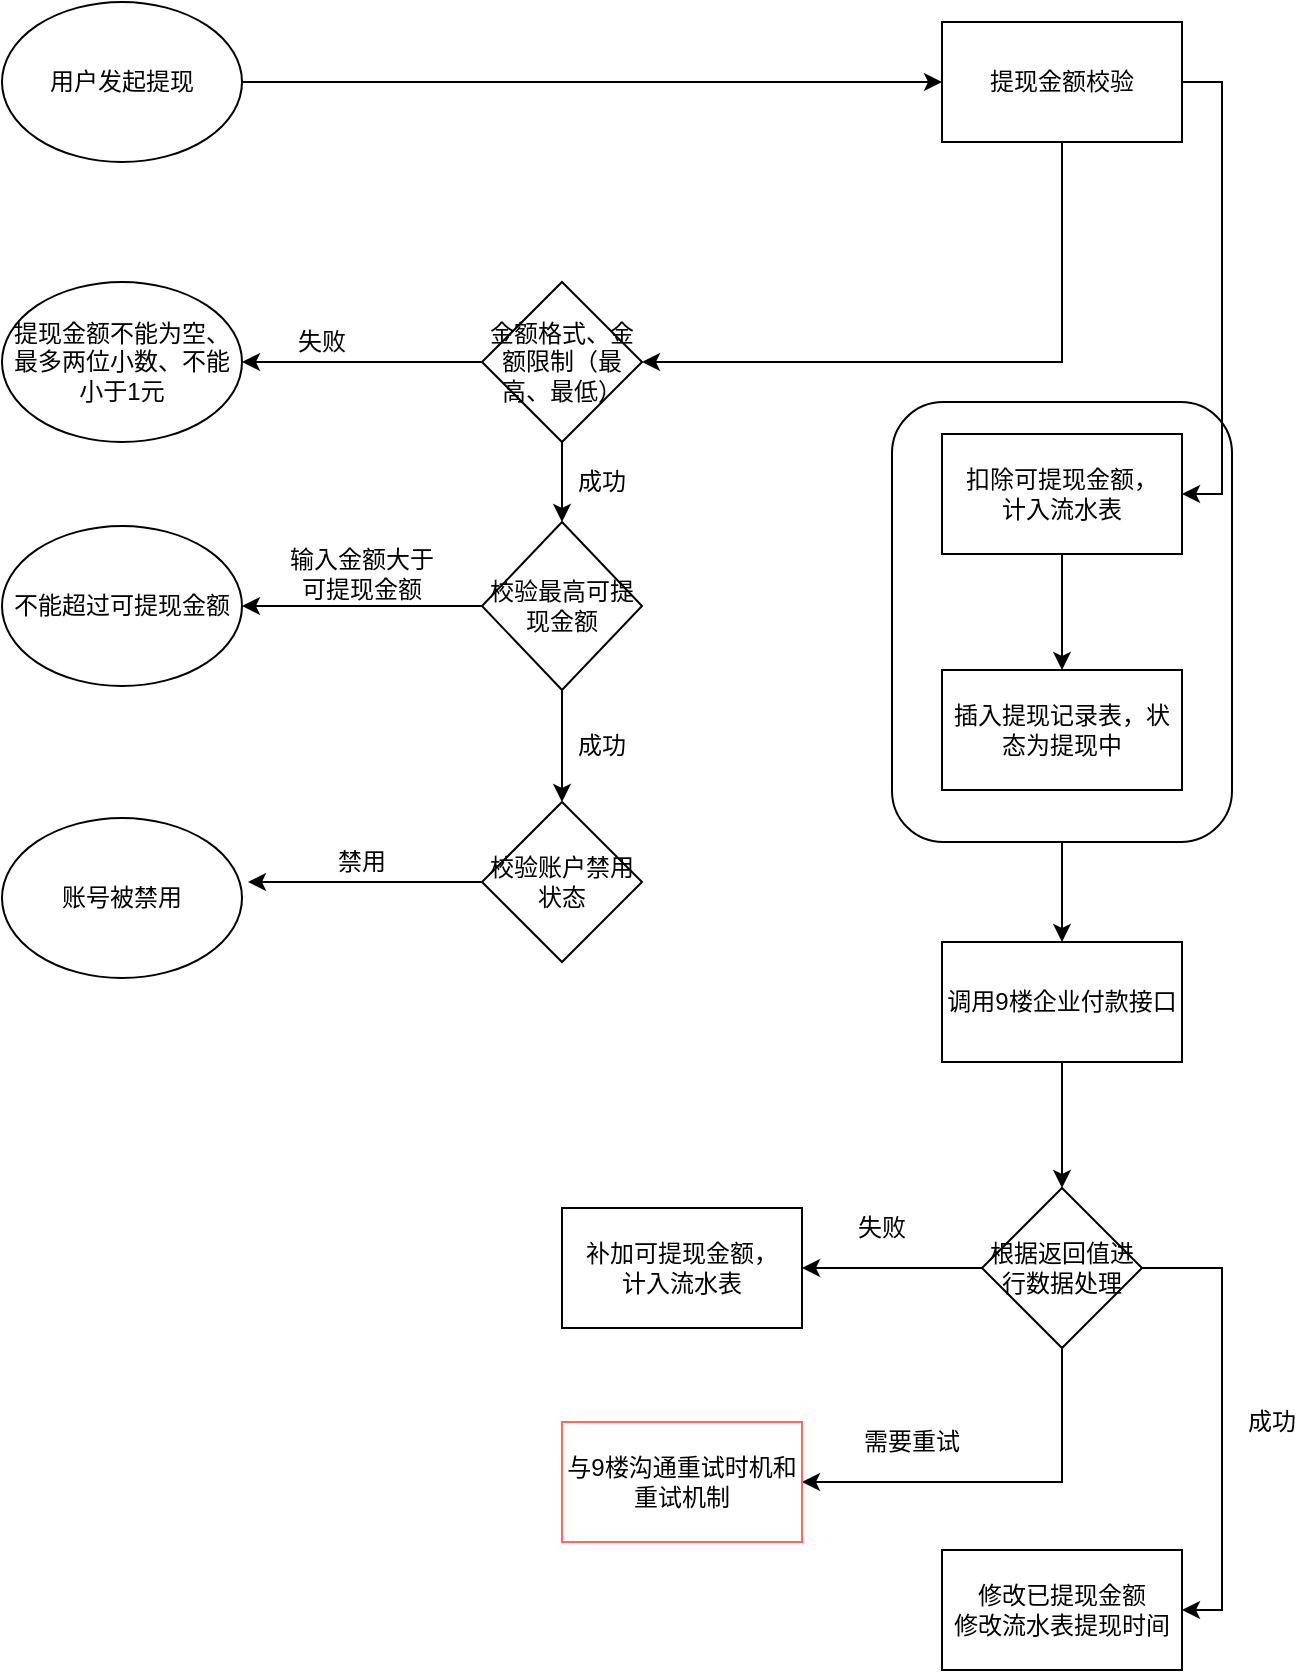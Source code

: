 <mxfile version="12.1.9" type="github" pages="1">
  <diagram id="ep64UdQq2w47eoxnLUAS" name="第 1 页">
    <mxGraphModel dx="1392" dy="749" grid="1" gridSize="10" guides="1" tooltips="1" connect="1" arrows="1" fold="1" page="1" pageScale="1" pageWidth="827" pageHeight="1169" math="0" shadow="0">
      <root>
        <mxCell id="0"/>
        <mxCell id="1" parent="0"/>
        <mxCell id="U5Xe9v4DzJ4esqf87ya7-27" style="edgeStyle=orthogonalEdgeStyle;rounded=0;orthogonalLoop=1;jettySize=auto;html=1;entryX=0.5;entryY=0;entryDx=0;entryDy=0;" edge="1" parent="1" source="U5Xe9v4DzJ4esqf87ya7-25" target="U5Xe9v4DzJ4esqf87ya7-26">
          <mxGeometry relative="1" as="geometry">
            <mxPoint x="570" y="530" as="targetPoint"/>
          </mxGeometry>
        </mxCell>
        <mxCell id="U5Xe9v4DzJ4esqf87ya7-25" value="" style="rounded=1;whiteSpace=wrap;html=1;" vertex="1" parent="1">
          <mxGeometry x="485" y="250" width="170" height="220" as="geometry"/>
        </mxCell>
        <mxCell id="IuhCuXHCw700vj-FfKhi-3" style="edgeStyle=orthogonalEdgeStyle;rounded=0;orthogonalLoop=1;jettySize=auto;html=1;entryX=0;entryY=0.5;entryDx=0;entryDy=0;" parent="1" source="IuhCuXHCw700vj-FfKhi-1" target="IuhCuXHCw700vj-FfKhi-2" edge="1">
          <mxGeometry relative="1" as="geometry"/>
        </mxCell>
        <mxCell id="IuhCuXHCw700vj-FfKhi-1" value="用户发起提现" style="ellipse;whiteSpace=wrap;html=1;" parent="1" vertex="1">
          <mxGeometry x="40" y="50" width="120" height="80" as="geometry"/>
        </mxCell>
        <mxCell id="IuhCuXHCw700vj-FfKhi-5" value="" style="edgeStyle=orthogonalEdgeStyle;rounded=0;orthogonalLoop=1;jettySize=auto;html=1;exitX=1;exitY=0.5;exitDx=0;exitDy=0;entryX=1;entryY=0.5;entryDx=0;entryDy=0;" parent="1" source="IuhCuXHCw700vj-FfKhi-2" target="IuhCuXHCw700vj-FfKhi-4" edge="1">
          <mxGeometry relative="1" as="geometry"/>
        </mxCell>
        <mxCell id="U5Xe9v4DzJ4esqf87ya7-3" style="edgeStyle=orthogonalEdgeStyle;rounded=0;orthogonalLoop=1;jettySize=auto;html=1;entryX=1;entryY=0.5;entryDx=0;entryDy=0;exitX=0.5;exitY=1;exitDx=0;exitDy=0;" edge="1" parent="1" source="IuhCuXHCw700vj-FfKhi-2" target="U5Xe9v4DzJ4esqf87ya7-2">
          <mxGeometry relative="1" as="geometry"/>
        </mxCell>
        <mxCell id="IuhCuXHCw700vj-FfKhi-2" value="提现金额校验" style="rounded=0;whiteSpace=wrap;html=1;" parent="1" vertex="1">
          <mxGeometry x="510" y="60" width="120" height="60" as="geometry"/>
        </mxCell>
        <mxCell id="U5Xe9v4DzJ4esqf87ya7-24" value="" style="edgeStyle=orthogonalEdgeStyle;rounded=0;orthogonalLoop=1;jettySize=auto;html=1;" edge="1" parent="1" source="IuhCuXHCw700vj-FfKhi-4" target="U5Xe9v4DzJ4esqf87ya7-23">
          <mxGeometry relative="1" as="geometry"/>
        </mxCell>
        <mxCell id="IuhCuXHCw700vj-FfKhi-4" value="扣除可提现金额，&lt;br&gt;计入流水表" style="rounded=0;whiteSpace=wrap;html=1;" parent="1" vertex="1">
          <mxGeometry x="510" y="266" width="120" height="60" as="geometry"/>
        </mxCell>
        <mxCell id="U5Xe9v4DzJ4esqf87ya7-23" value="插入提现记录表，状态为提现中" style="rounded=0;whiteSpace=wrap;html=1;" vertex="1" parent="1">
          <mxGeometry x="510" y="384" width="120" height="60" as="geometry"/>
        </mxCell>
        <mxCell id="U5Xe9v4DzJ4esqf87ya7-7" style="edgeStyle=orthogonalEdgeStyle;rounded=0;orthogonalLoop=1;jettySize=auto;html=1;entryX=1;entryY=0.5;entryDx=0;entryDy=0;" edge="1" parent="1" source="U5Xe9v4DzJ4esqf87ya7-2" target="U5Xe9v4DzJ4esqf87ya7-6">
          <mxGeometry relative="1" as="geometry"/>
        </mxCell>
        <mxCell id="U5Xe9v4DzJ4esqf87ya7-16" style="edgeStyle=orthogonalEdgeStyle;rounded=0;orthogonalLoop=1;jettySize=auto;html=1;entryX=0.5;entryY=0;entryDx=0;entryDy=0;" edge="1" parent="1" source="U5Xe9v4DzJ4esqf87ya7-2" target="U5Xe9v4DzJ4esqf87ya7-15">
          <mxGeometry relative="1" as="geometry"/>
        </mxCell>
        <mxCell id="U5Xe9v4DzJ4esqf87ya7-2" value="金额格式、金额限制（最高、最低）" style="rhombus;whiteSpace=wrap;html=1;" vertex="1" parent="1">
          <mxGeometry x="280" y="190" width="80" height="80" as="geometry"/>
        </mxCell>
        <mxCell id="U5Xe9v4DzJ4esqf87ya7-11" style="edgeStyle=orthogonalEdgeStyle;rounded=0;orthogonalLoop=1;jettySize=auto;html=1;entryX=1.025;entryY=0.4;entryDx=0;entryDy=0;entryPerimeter=0;" edge="1" parent="1" source="U5Xe9v4DzJ4esqf87ya7-8" target="U5Xe9v4DzJ4esqf87ya7-10">
          <mxGeometry relative="1" as="geometry"/>
        </mxCell>
        <mxCell id="U5Xe9v4DzJ4esqf87ya7-8" value="校验账户禁用状态" style="rhombus;whiteSpace=wrap;html=1;" vertex="1" parent="1">
          <mxGeometry x="280" y="450" width="80" height="80" as="geometry"/>
        </mxCell>
        <mxCell id="U5Xe9v4DzJ4esqf87ya7-6" value="提现金额不能为空、最多两位小数、不能小于1元" style="ellipse;whiteSpace=wrap;html=1;" vertex="1" parent="1">
          <mxGeometry x="40" y="190" width="120" height="80" as="geometry"/>
        </mxCell>
        <mxCell id="U5Xe9v4DzJ4esqf87ya7-10" value="账号被禁用" style="ellipse;whiteSpace=wrap;html=1;" vertex="1" parent="1">
          <mxGeometry x="40" y="458" width="120" height="80" as="geometry"/>
        </mxCell>
        <mxCell id="U5Xe9v4DzJ4esqf87ya7-12" value="失败" style="text;html=1;strokeColor=none;fillColor=none;align=center;verticalAlign=middle;whiteSpace=wrap;rounded=0;" vertex="1" parent="1">
          <mxGeometry x="180" y="210" width="40" height="20" as="geometry"/>
        </mxCell>
        <mxCell id="U5Xe9v4DzJ4esqf87ya7-13" value="成功" style="text;html=1;strokeColor=none;fillColor=none;align=center;verticalAlign=middle;whiteSpace=wrap;rounded=0;" vertex="1" parent="1">
          <mxGeometry x="320" y="280" width="40" height="20" as="geometry"/>
        </mxCell>
        <mxCell id="U5Xe9v4DzJ4esqf87ya7-14" value="禁用" style="text;html=1;strokeColor=none;fillColor=none;align=center;verticalAlign=middle;whiteSpace=wrap;rounded=0;" vertex="1" parent="1">
          <mxGeometry x="200" y="470" width="40" height="20" as="geometry"/>
        </mxCell>
        <mxCell id="U5Xe9v4DzJ4esqf87ya7-19" style="edgeStyle=orthogonalEdgeStyle;rounded=0;orthogonalLoop=1;jettySize=auto;html=1;" edge="1" parent="1" source="U5Xe9v4DzJ4esqf87ya7-15" target="U5Xe9v4DzJ4esqf87ya7-17">
          <mxGeometry relative="1" as="geometry"/>
        </mxCell>
        <mxCell id="U5Xe9v4DzJ4esqf87ya7-20" style="edgeStyle=orthogonalEdgeStyle;rounded=0;orthogonalLoop=1;jettySize=auto;html=1;entryX=0.5;entryY=0;entryDx=0;entryDy=0;" edge="1" parent="1" source="U5Xe9v4DzJ4esqf87ya7-15" target="U5Xe9v4DzJ4esqf87ya7-8">
          <mxGeometry relative="1" as="geometry"/>
        </mxCell>
        <mxCell id="U5Xe9v4DzJ4esqf87ya7-15" value="校验最高可提现金额" style="rhombus;whiteSpace=wrap;html=1;" vertex="1" parent="1">
          <mxGeometry x="280" y="310" width="80" height="84" as="geometry"/>
        </mxCell>
        <mxCell id="U5Xe9v4DzJ4esqf87ya7-17" value="&lt;span style=&quot;white-space: normal&quot;&gt;不能超过可提现金额&lt;/span&gt;" style="ellipse;whiteSpace=wrap;html=1;" vertex="1" parent="1">
          <mxGeometry x="40" y="312" width="120" height="80" as="geometry"/>
        </mxCell>
        <mxCell id="U5Xe9v4DzJ4esqf87ya7-21" value="输入金额大于可提现金额" style="text;html=1;strokeColor=none;fillColor=none;align=center;verticalAlign=middle;whiteSpace=wrap;rounded=0;" vertex="1" parent="1">
          <mxGeometry x="180" y="326" width="80" height="20" as="geometry"/>
        </mxCell>
        <mxCell id="U5Xe9v4DzJ4esqf87ya7-22" value="成功" style="text;html=1;strokeColor=none;fillColor=none;align=center;verticalAlign=middle;whiteSpace=wrap;rounded=0;" vertex="1" parent="1">
          <mxGeometry x="320" y="412" width="40" height="20" as="geometry"/>
        </mxCell>
        <mxCell id="U5Xe9v4DzJ4esqf87ya7-29" value="" style="edgeStyle=orthogonalEdgeStyle;rounded=0;orthogonalLoop=1;jettySize=auto;html=1;" edge="1" parent="1" source="U5Xe9v4DzJ4esqf87ya7-26" target="U5Xe9v4DzJ4esqf87ya7-30">
          <mxGeometry relative="1" as="geometry">
            <mxPoint x="570" y="638" as="targetPoint"/>
          </mxGeometry>
        </mxCell>
        <mxCell id="U5Xe9v4DzJ4esqf87ya7-26" value="调用9楼企业付款接口" style="rounded=0;whiteSpace=wrap;html=1;" vertex="1" parent="1">
          <mxGeometry x="510" y="520" width="120" height="60" as="geometry"/>
        </mxCell>
        <mxCell id="U5Xe9v4DzJ4esqf87ya7-32" style="edgeStyle=orthogonalEdgeStyle;rounded=0;orthogonalLoop=1;jettySize=auto;html=1;" edge="1" parent="1" source="U5Xe9v4DzJ4esqf87ya7-30" target="U5Xe9v4DzJ4esqf87ya7-31">
          <mxGeometry relative="1" as="geometry"/>
        </mxCell>
        <mxCell id="U5Xe9v4DzJ4esqf87ya7-37" style="edgeStyle=orthogonalEdgeStyle;rounded=0;orthogonalLoop=1;jettySize=auto;html=1;entryX=1;entryY=0.5;entryDx=0;entryDy=0;exitX=1;exitY=0.5;exitDx=0;exitDy=0;" edge="1" parent="1" source="U5Xe9v4DzJ4esqf87ya7-30" target="U5Xe9v4DzJ4esqf87ya7-36">
          <mxGeometry relative="1" as="geometry"/>
        </mxCell>
        <mxCell id="U5Xe9v4DzJ4esqf87ya7-39" style="edgeStyle=orthogonalEdgeStyle;rounded=0;orthogonalLoop=1;jettySize=auto;html=1;entryX=1;entryY=0.5;entryDx=0;entryDy=0;exitX=0.5;exitY=1;exitDx=0;exitDy=0;" edge="1" parent="1" source="U5Xe9v4DzJ4esqf87ya7-30" target="U5Xe9v4DzJ4esqf87ya7-38">
          <mxGeometry relative="1" as="geometry"/>
        </mxCell>
        <mxCell id="U5Xe9v4DzJ4esqf87ya7-30" value="根据返回值进行数据处理" style="rhombus;whiteSpace=wrap;html=1;" vertex="1" parent="1">
          <mxGeometry x="530" y="643" width="80" height="80" as="geometry"/>
        </mxCell>
        <mxCell id="U5Xe9v4DzJ4esqf87ya7-31" value="补加可提现金额，&lt;br&gt;计入流水表" style="rounded=0;whiteSpace=wrap;html=1;" vertex="1" parent="1">
          <mxGeometry x="320" y="653" width="120" height="60" as="geometry"/>
        </mxCell>
        <mxCell id="U5Xe9v4DzJ4esqf87ya7-33" value="失败" style="text;html=1;strokeColor=none;fillColor=none;align=center;verticalAlign=middle;whiteSpace=wrap;rounded=0;" vertex="1" parent="1">
          <mxGeometry x="460" y="653" width="40" height="20" as="geometry"/>
        </mxCell>
        <mxCell id="U5Xe9v4DzJ4esqf87ya7-36" value="修改已提现金额&lt;br&gt;修改流水表提现时间" style="rounded=0;whiteSpace=wrap;html=1;" vertex="1" parent="1">
          <mxGeometry x="510" y="824" width="120" height="60" as="geometry"/>
        </mxCell>
        <mxCell id="U5Xe9v4DzJ4esqf87ya7-38" value="与9楼沟通重试时机和重试机制" style="rounded=0;whiteSpace=wrap;html=1;strokeColor=#FF6666;" vertex="1" parent="1">
          <mxGeometry x="320" y="760" width="120" height="60" as="geometry"/>
        </mxCell>
        <mxCell id="U5Xe9v4DzJ4esqf87ya7-40" value="需要重试" style="text;html=1;strokeColor=none;fillColor=none;align=center;verticalAlign=middle;whiteSpace=wrap;rounded=0;" vertex="1" parent="1">
          <mxGeometry x="470" y="760" width="50" height="20" as="geometry"/>
        </mxCell>
        <mxCell id="U5Xe9v4DzJ4esqf87ya7-41" value="成功" style="text;html=1;strokeColor=none;fillColor=none;align=center;verticalAlign=middle;whiteSpace=wrap;rounded=0;" vertex="1" parent="1">
          <mxGeometry x="655" y="750" width="40" height="20" as="geometry"/>
        </mxCell>
      </root>
    </mxGraphModel>
  </diagram>
</mxfile>

